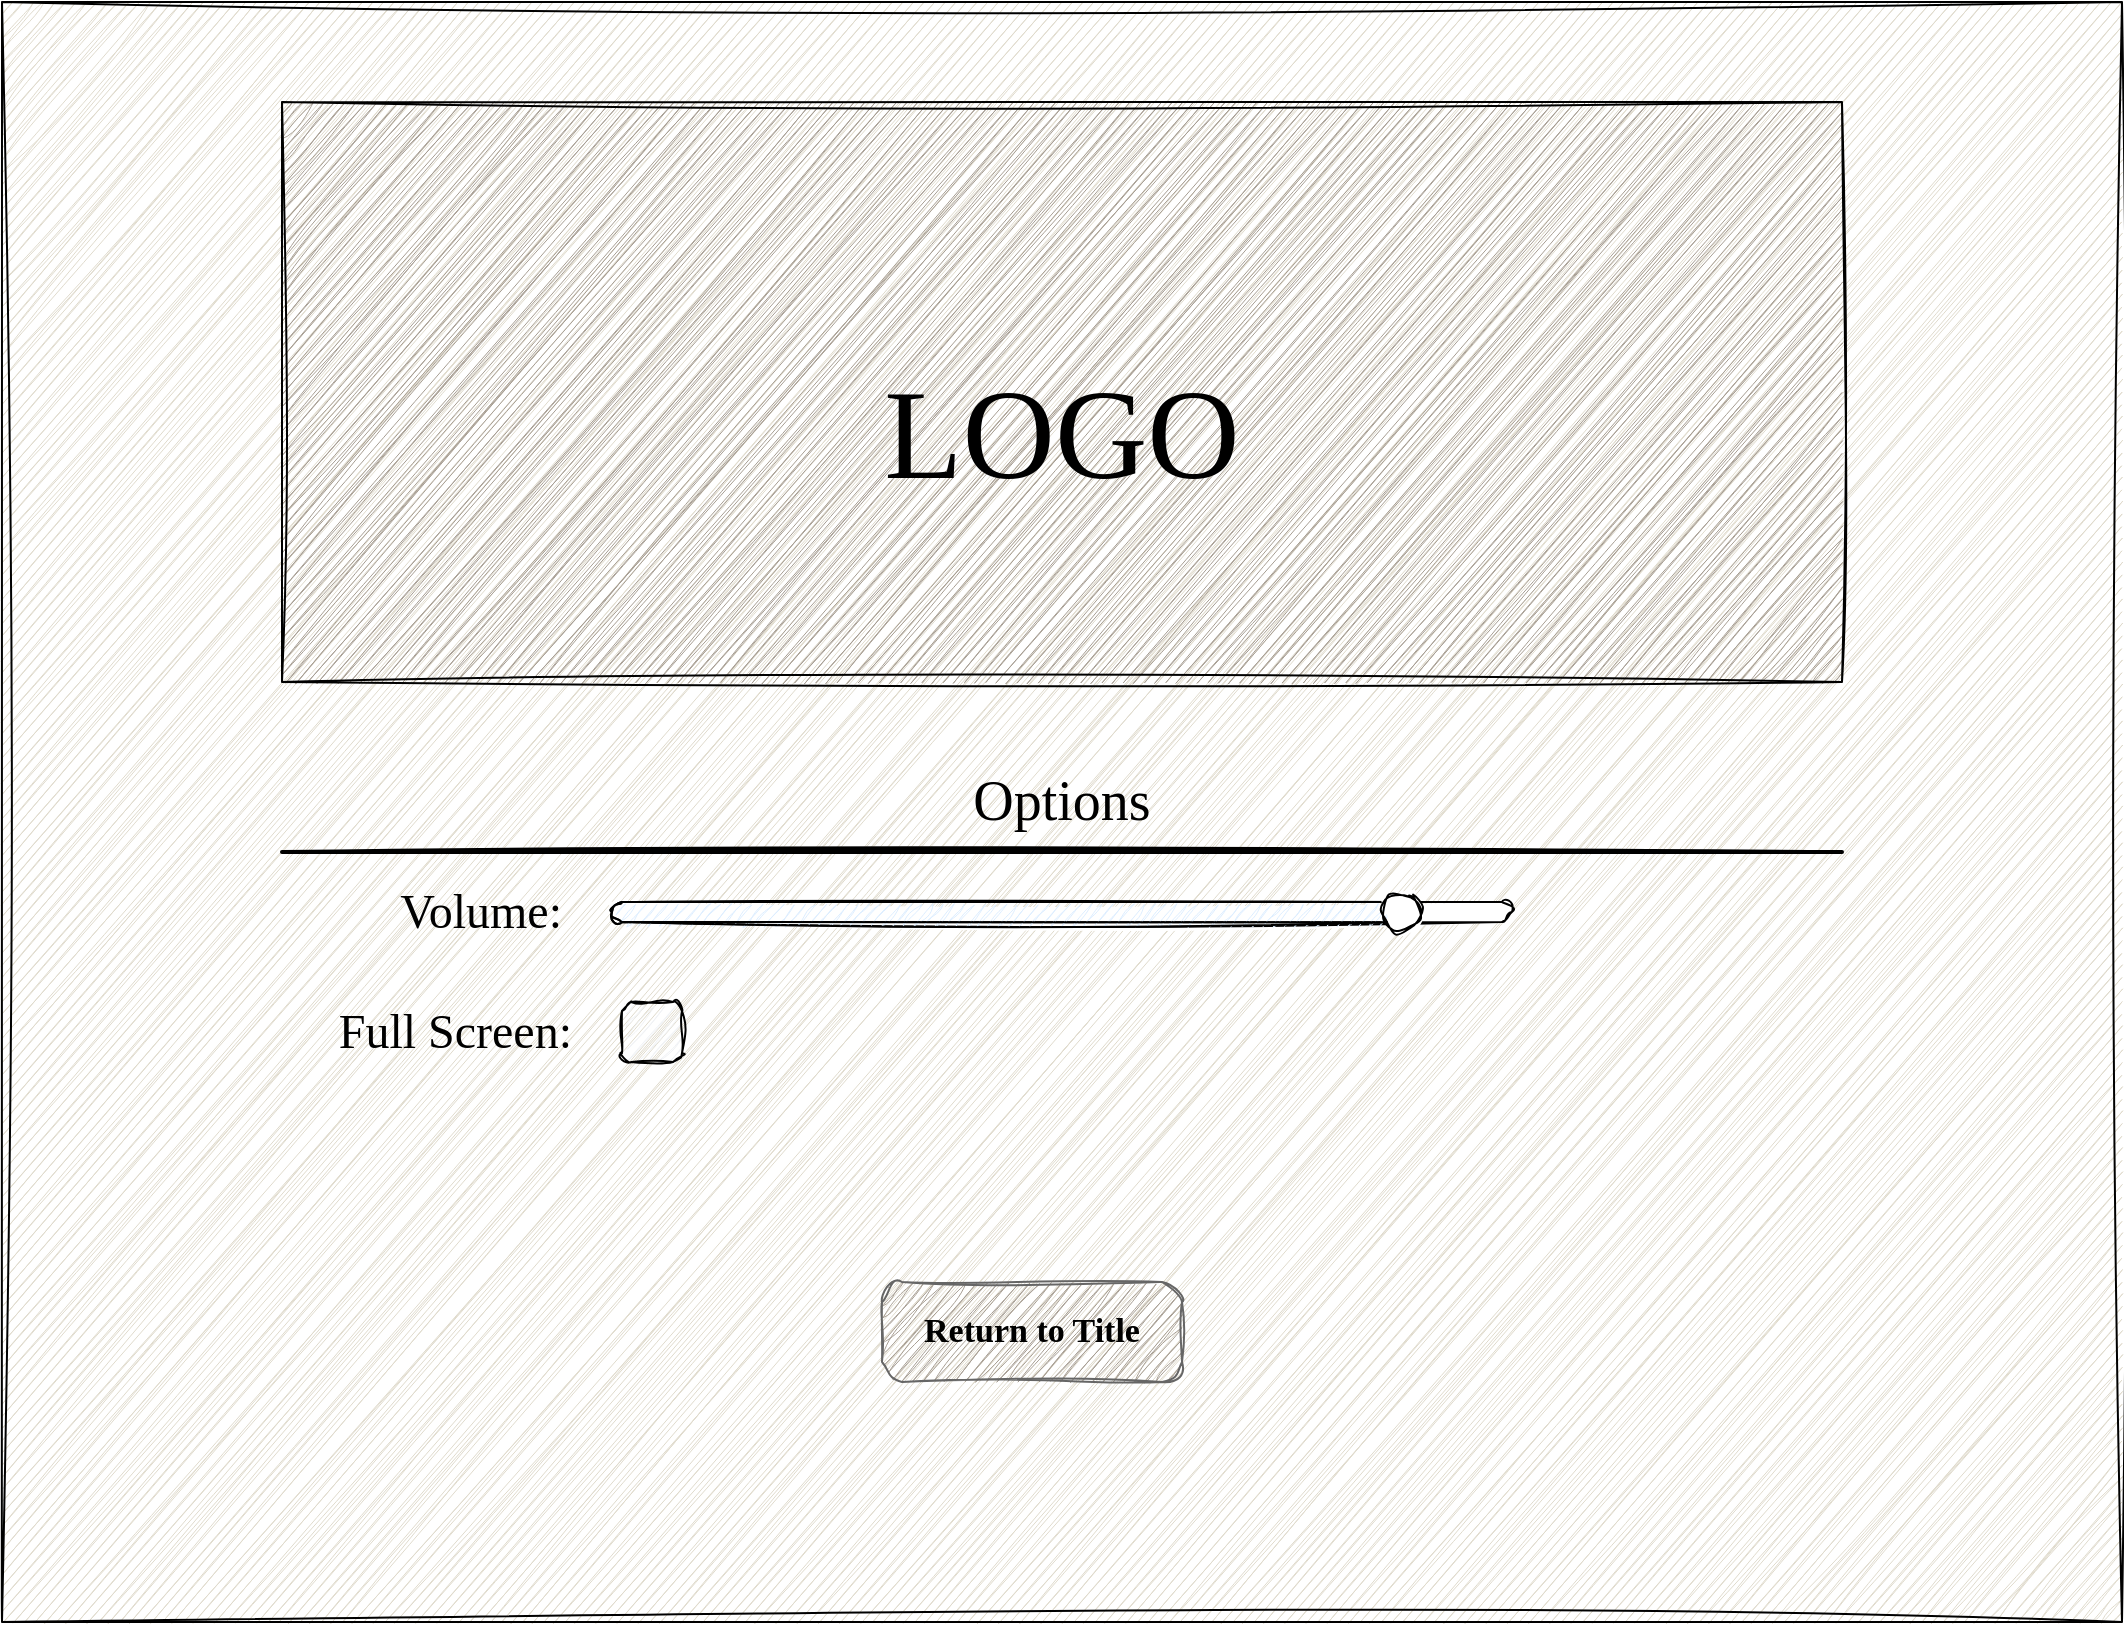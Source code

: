 <mxfile version="24.7.17">
  <diagram name="Page-1" id="03018318-947c-dd8e-b7a3-06fadd420f32">
    <mxGraphModel dx="1434" dy="754" grid="1" gridSize="10" guides="1" tooltips="1" connect="1" arrows="1" fold="1" page="1" pageScale="1" pageWidth="1100" pageHeight="850" background="none" math="0" shadow="0">
      <root>
        <mxCell id="0" />
        <mxCell id="1" parent="0" />
        <mxCell id="677b7b8949515195-1" value="" style="whiteSpace=wrap;html=1;rounded=0;shadow=0;labelBackgroundColor=none;strokeColor=#000000;strokeWidth=1;fillColor=#e0dbcd;fontFamily=Verdana;fontSize=12;fontColor=#000000;align=center;comic=1;glass=0;sketch=1;curveFitting=1;jiggle=2;" parent="1" vertex="1">
          <mxGeometry x="20" y="20" width="1060" height="810" as="geometry" />
        </mxCell>
        <mxCell id="677b7b8949515195-2" value="&lt;font style=&quot;font-size: 64px;&quot;&gt;LOGO&lt;/font&gt;" style="whiteSpace=wrap;html=1;rounded=0;shadow=0;labelBackgroundColor=none;strokeWidth=1;fontFamily=Cabin Sketch;fontSize=128;align=center;comic=1;fillColor=#a89f94;sketch=1;curveFitting=1;jiggle=2;fontSource=https%3A%2F%2Ffonts.googleapis.com%2Fcss%3Ffamily%3DCabin%2BSketch;" parent="1" vertex="1">
          <mxGeometry x="160" y="70" width="780" height="290" as="geometry" />
        </mxCell>
        <mxCell id="zoR_4AAuzc3p54MubUYO-4" value="Volume:&amp;nbsp;&amp;nbsp;&amp;nbsp;&amp;nbsp; " style="verticalLabelPosition=middle;shadow=0;dashed=0;align=right;html=1;verticalAlign=middle;strokeWidth=1;shape=mxgraph.mockup.forms.horSlider;strokeColor=#000000;sliderStyle=fancy;sliderPos=88.667;handleStyle=circle;fillColor2=#ddeeff;sketch=1;hachureGap=4;jiggle=2;curveFitting=1;fontFamily=Cabin Sketch;fontSource=https%3A%2F%2Ffonts.googleapis.com%2Fcss%3Ffamily%3DCabin%2BSketch;sketchStyle=rough;fontColor=default;labelPosition=left;fontSize=24;" vertex="1" parent="1">
          <mxGeometry x="325" y="460" width="450" height="30" as="geometry" />
        </mxCell>
        <mxCell id="zoR_4AAuzc3p54MubUYO-17" value="Full Screen:&amp;nbsp;&amp;nbsp;&amp;nbsp;&amp;nbsp; " style="rounded=1;fillColor=#F0F2F5;strokeColor=#000000;align=right;verticalAlign=middle;fontStyle=0;fontSize=24;labelPosition=left;verticalLabelPosition=middle;spacingLeft=10;html=1;shadow=0;dashed=0;sketch=1;hachureGap=4;jiggle=2;curveFitting=1;fontFamily=Cabin Sketch;fontSource=https%3A%2F%2Ffonts.googleapis.com%2Fcss%3Ffamily%3DCabin%2BSketch;" vertex="1" parent="1">
          <mxGeometry x="330" y="520" width="30" height="30" as="geometry" />
        </mxCell>
        <mxCell id="zoR_4AAuzc3p54MubUYO-20" value="Options" style="text;html=1;align=center;verticalAlign=middle;whiteSpace=wrap;rounded=0;fontFamily=Cabin Sketch;fontSource=https%3A%2F%2Ffonts.googleapis.com%2Fcss%3Ffamily%3DCabin%2BSketch;fontSize=28;" vertex="1" parent="1">
          <mxGeometry x="520" y="404" width="60" height="30" as="geometry" />
        </mxCell>
        <mxCell id="zoR_4AAuzc3p54MubUYO-22" value="" style="line;strokeWidth=2;html=1;sketch=1;hachureGap=4;jiggle=1;curveFitting=1;fontFamily=Architects Daughter;fontSource=https%3A%2F%2Ffonts.googleapis.com%2Fcss%3Ffamily%3DArchitects%2BDaughter;" vertex="1" parent="1">
          <mxGeometry x="160" y="440" width="780" height="10" as="geometry" />
        </mxCell>
        <mxCell id="zoR_4AAuzc3p54MubUYO-23" value="Return to Title" style="strokeWidth=1;shadow=0;dashed=0;align=center;html=1;shape=mxgraph.mockup.buttons.button;strokeColor=#666666;fontColor=#000000;mainText=;buttonStyle=round;fontSize=17;fontStyle=1;fillColor=#A89F94;whiteSpace=wrap;sketch=1;hachureGap=4;jiggle=2;curveFitting=1;fontFamily=Cabin Sketch;fontSource=https%3A%2F%2Ffonts.googleapis.com%2Fcss%3Ffamily%3DCabin%2BSketch;" vertex="1" parent="1">
          <mxGeometry x="460" y="660" width="150" height="50" as="geometry" />
        </mxCell>
      </root>
    </mxGraphModel>
  </diagram>
</mxfile>
